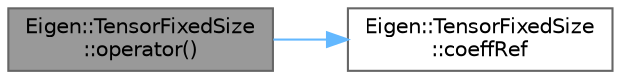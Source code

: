 digraph "Eigen::TensorFixedSize::operator()"
{
 // LATEX_PDF_SIZE
  bgcolor="transparent";
  edge [fontname=Helvetica,fontsize=10,labelfontname=Helvetica,labelfontsize=10];
  node [fontname=Helvetica,fontsize=10,shape=box,height=0.2,width=0.4];
  rankdir="LR";
  Node1 [id="Node000001",label="Eigen::TensorFixedSize\l::operator()",height=0.2,width=0.4,color="gray40", fillcolor="grey60", style="filled", fontcolor="black",tooltip=" "];
  Node1 -> Node2 [id="edge1_Node000001_Node000002",color="steelblue1",style="solid",tooltip=" "];
  Node2 [id="Node000002",label="Eigen::TensorFixedSize\l::coeffRef",height=0.2,width=0.4,color="grey40", fillcolor="white", style="filled",URL="$class_eigen_1_1_tensor_fixed_size.html#aea22a909b5950ff43dfaad92cbee72dc",tooltip=" "];
}
